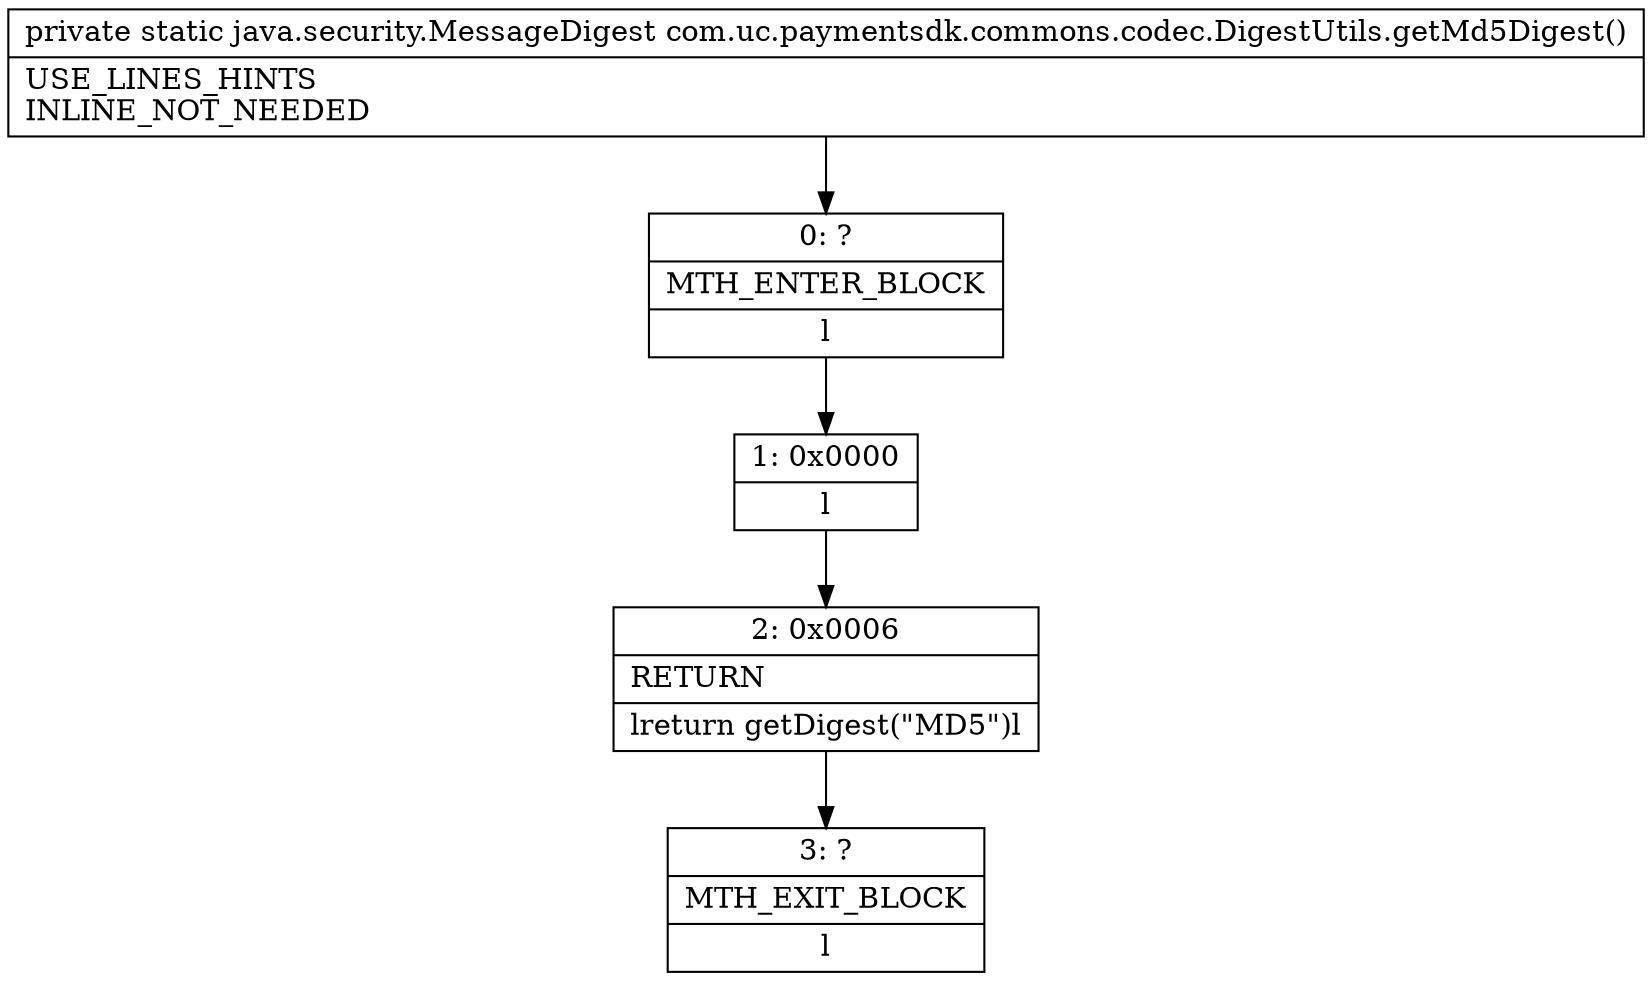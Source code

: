 digraph "CFG forcom.uc.paymentsdk.commons.codec.DigestUtils.getMd5Digest()Ljava\/security\/MessageDigest;" {
Node_0 [shape=record,label="{0\:\ ?|MTH_ENTER_BLOCK\l|l}"];
Node_1 [shape=record,label="{1\:\ 0x0000|l}"];
Node_2 [shape=record,label="{2\:\ 0x0006|RETURN\l|lreturn getDigest(\"MD5\")l}"];
Node_3 [shape=record,label="{3\:\ ?|MTH_EXIT_BLOCK\l|l}"];
MethodNode[shape=record,label="{private static java.security.MessageDigest com.uc.paymentsdk.commons.codec.DigestUtils.getMd5Digest()  | USE_LINES_HINTS\lINLINE_NOT_NEEDED\l}"];
MethodNode -> Node_0;
Node_0 -> Node_1;
Node_1 -> Node_2;
Node_2 -> Node_3;
}

